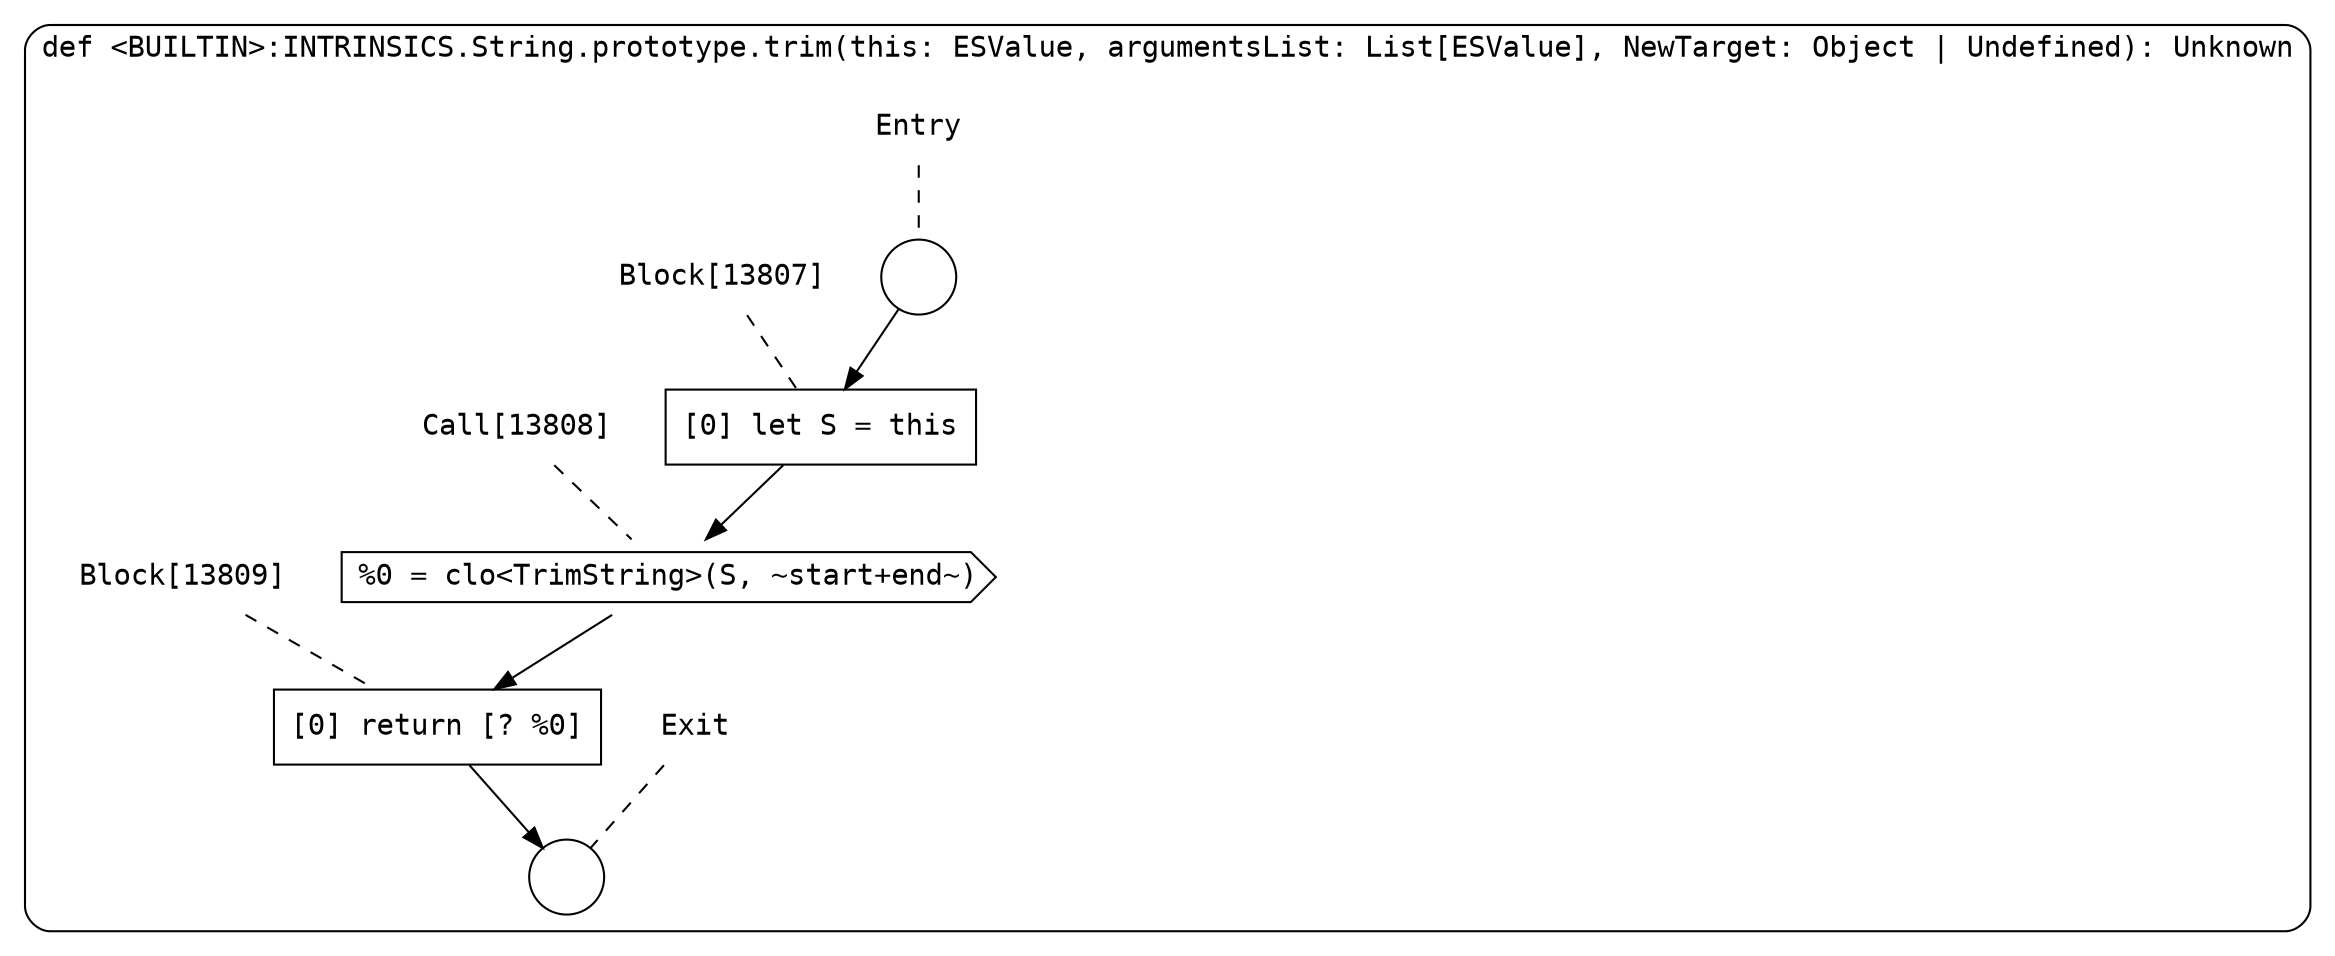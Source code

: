 digraph {
  graph [fontname = "Consolas"]
  node [fontname = "Consolas"]
  edge [fontname = "Consolas"]
  subgraph cluster2196 {
    label = "def <BUILTIN>:INTRINSICS.String.prototype.trim(this: ESValue, argumentsList: List[ESValue], NewTarget: Object | Undefined): Unknown"
    style = rounded
    cluster2196_entry_name [shape=none, label=<<font color="black">Entry</font>>]
    cluster2196_entry_name -> cluster2196_entry [arrowhead=none, color="black", style=dashed]
    cluster2196_entry [shape=circle label=" " color="black" fillcolor="white" style=filled]
    cluster2196_entry -> node13807 [color="black"]
    cluster2196_exit_name [shape=none, label=<<font color="black">Exit</font>>]
    cluster2196_exit_name -> cluster2196_exit [arrowhead=none, color="black", style=dashed]
    cluster2196_exit [shape=circle label=" " color="black" fillcolor="white" style=filled]
    node13807_name [shape=none, label=<<font color="black">Block[13807]</font>>]
    node13807_name -> node13807 [arrowhead=none, color="black", style=dashed]
    node13807 [shape=box, label=<<font color="black">[0] let S = this<BR ALIGN="LEFT"/></font>> color="black" fillcolor="white", style=filled]
    node13807 -> node13808 [color="black"]
    node13808_name [shape=none, label=<<font color="black">Call[13808]</font>>]
    node13808_name -> node13808 [arrowhead=none, color="black", style=dashed]
    node13808 [shape=cds, label=<<font color="black">%0 = clo&lt;TrimString&gt;(S, ~start+end~)</font>> color="black" fillcolor="white", style=filled]
    node13808 -> node13809 [color="black"]
    node13809_name [shape=none, label=<<font color="black">Block[13809]</font>>]
    node13809_name -> node13809 [arrowhead=none, color="black", style=dashed]
    node13809 [shape=box, label=<<font color="black">[0] return [? %0]<BR ALIGN="LEFT"/></font>> color="black" fillcolor="white", style=filled]
    node13809 -> cluster2196_exit [color="black"]
  }
}
